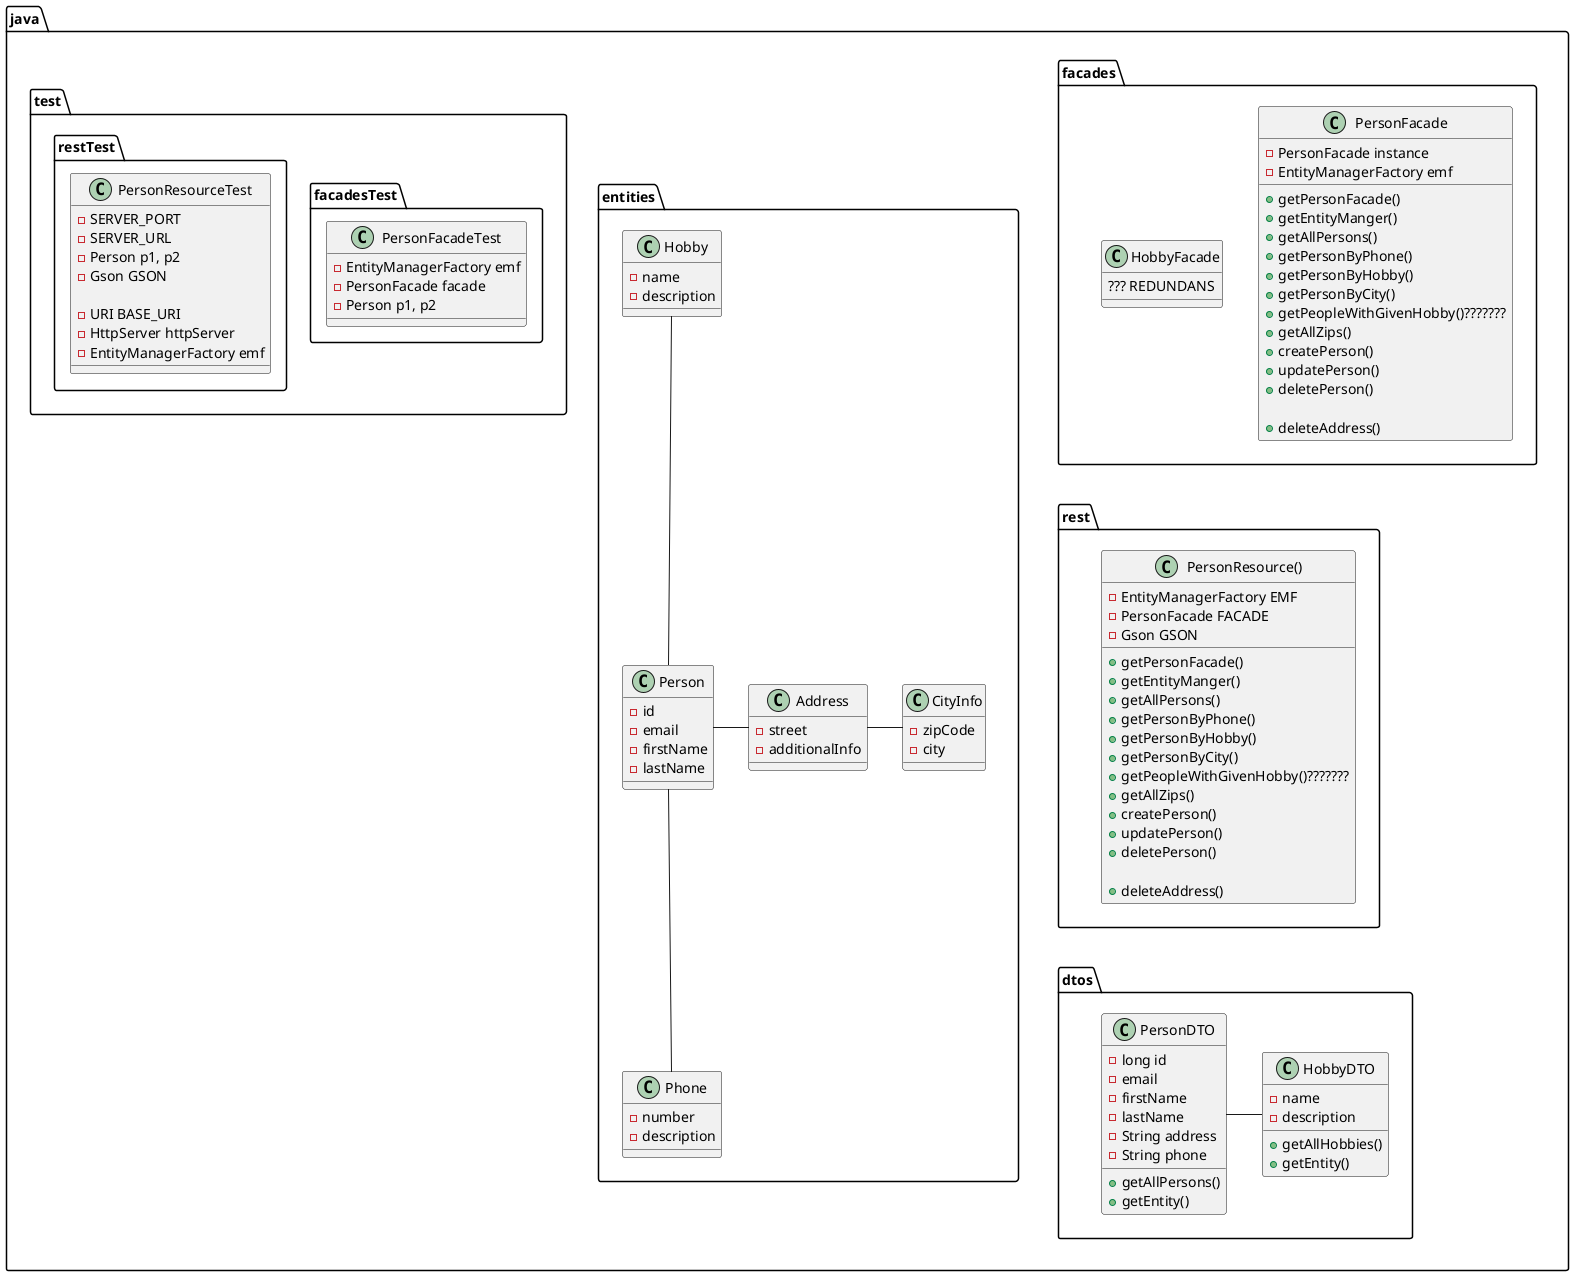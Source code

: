 @startuml
'https://plantuml.com/class-diagram

package "java" {

package "dtos" {
PersonDTO - HobbyDTO

class HobbyDTO {
-name
-description

+getAllHobbies()
+getEntity()
}

class PersonDTO {
- long id
-email
-firstName
-lastName
-String address
-String phone

+getAllPersons()
+getEntity()
}

}


package "facades" {

class PersonFacade {
-PersonFacade instance
-EntityManagerFactory emf

+getPersonFacade()
+getEntityManger()
+getAllPersons()
+getPersonByPhone()
+getPersonByHobby()
+getPersonByCity()
+getPeopleWithGivenHobby()???????
+getAllZips()
+createPerson()
+updatePerson()
+deletePerson()

+deleteAddress()

}



class HobbyFacade {
??? REDUNDANS

}

}


package "rest" {

class PersonResource() {
-EntityManagerFactory EMF
-PersonFacade FACADE
-Gson GSON

+getPersonFacade()
+getEntityManger()
+getAllPersons()
+getPersonByPhone()
+getPersonByHobby()
+getPersonByCity()
+getPeopleWithGivenHobby()???????
+getAllZips()
+createPerson()
+updatePerson()
+deletePerson()

+deleteAddress()

}

}

package "entities" {
Hobby -- Person
Person -- Phone
Person - Address
Address - CityInfo

class Hobby {
-name
-description

}

class Person {
-id
-email
-firstName
-lastName
}

class Phone {
-number
-description
}

class Address {
-street
-additionalInfo
}

class CityInfo {
-zipCode
-city
}

}

package "test" {

package "facadesTest" {
class PersonFacadeTest {
-EntityManagerFactory emf
-PersonFacade facade
-Person p1, p2

}

}

package "restTest" {

class PersonResourceTest {
-SERVER_PORT
-SERVER_URL
-Person p1, p2
-Gson GSON

-URI BASE_URI
-HttpServer httpServer
-EntityManagerFactory emf

}

}
}

facades --[hidden]> rest
entities ---[hidden]> dtos

}



@enduml
